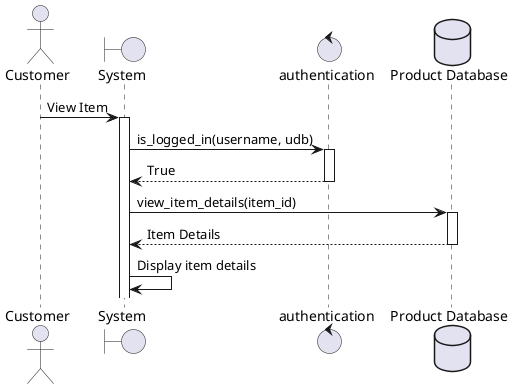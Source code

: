 @startuml viewItem
actor Customer
boundary "System" as system
control "authentication" as auth 
Database "Product Database" as pdb
Customer -> system: View Item
activate system
system -> auth: is_logged_in(username, udb)
activate auth
auth --> system: True
deactivate auth
system -> pdb: view_item_details(item_id)
activate pdb
pdb --> system: Item Details
deactivate pdb
system -> system: Display item details
@enduml 
